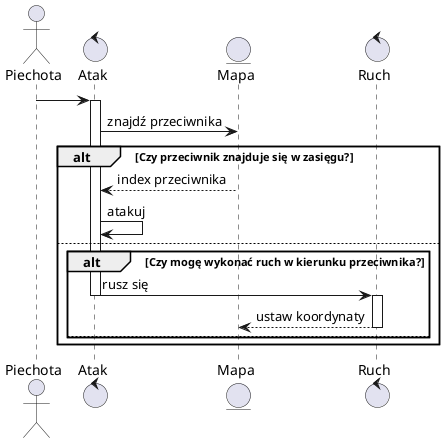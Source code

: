 @startuml
'https://plantuml.com/sequence-diagram

actor Piechota
control Atak
entity Mapa
control Ruch
Piechota -> Atak
activate Atak
Atak -> Mapa: znajdź przeciwnika
alt Czy przeciwnik znajduje się w zasięgu?
Mapa --> Atak: index przeciwnika
Atak ->  Atak: atakuj
else
alt Czy mogę wykonać ruch w kierunku przeciwnika?
Atak ->  Ruch: rusz się
deactivate Atak
activate Ruch
Ruch --> Mapa: ustaw koordynaty
deactivate Ruch
else

end
end

@enduml